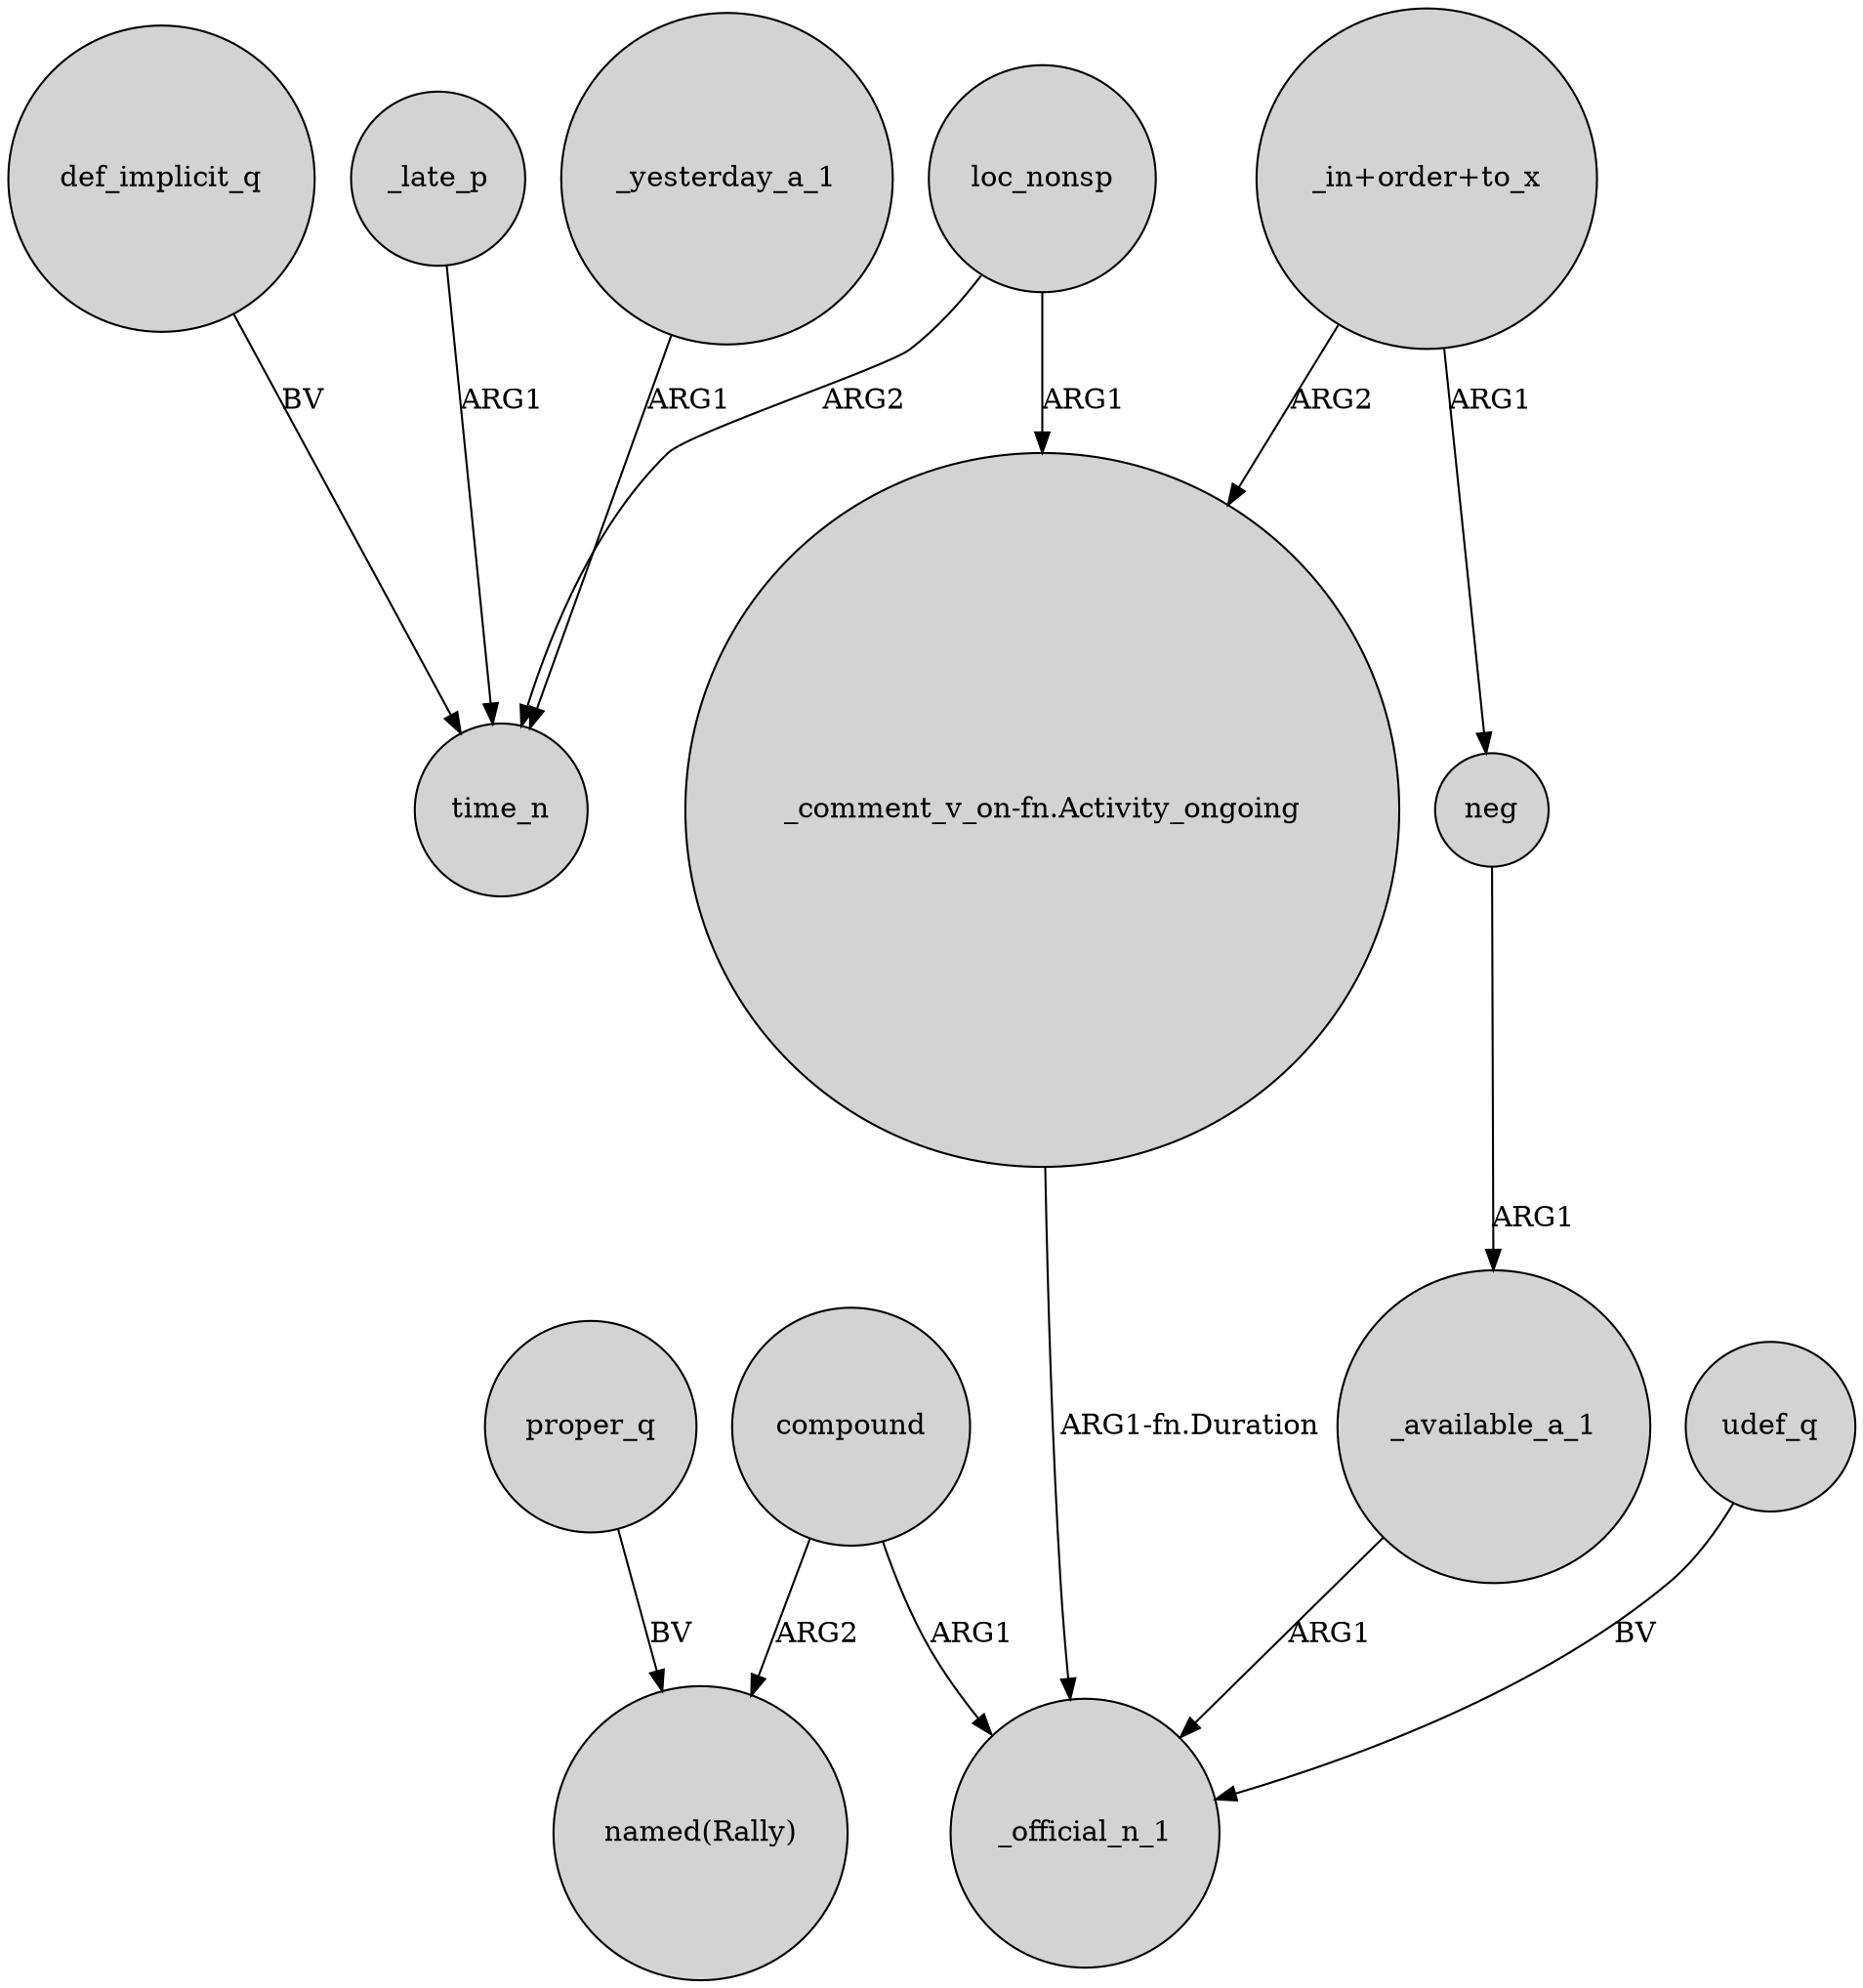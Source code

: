 digraph {
	node [shape=circle style=filled]
	proper_q -> "named(Rally)" [label=BV]
	_yesterday_a_1 -> time_n [label=ARG1]
	udef_q -> _official_n_1 [label=BV]
	loc_nonsp -> time_n [label=ARG2]
	compound -> "named(Rally)" [label=ARG2]
	"_comment_v_on-fn.Activity_ongoing" -> _official_n_1 [label="ARG1-fn.Duration"]
	compound -> _official_n_1 [label=ARG1]
	def_implicit_q -> time_n [label=BV]
	neg -> _available_a_1 [label=ARG1]
	"_in+order+to_x" -> neg [label=ARG1]
	_late_p -> time_n [label=ARG1]
	loc_nonsp -> "_comment_v_on-fn.Activity_ongoing" [label=ARG1]
	_available_a_1 -> _official_n_1 [label=ARG1]
	"_in+order+to_x" -> "_comment_v_on-fn.Activity_ongoing" [label=ARG2]
}
